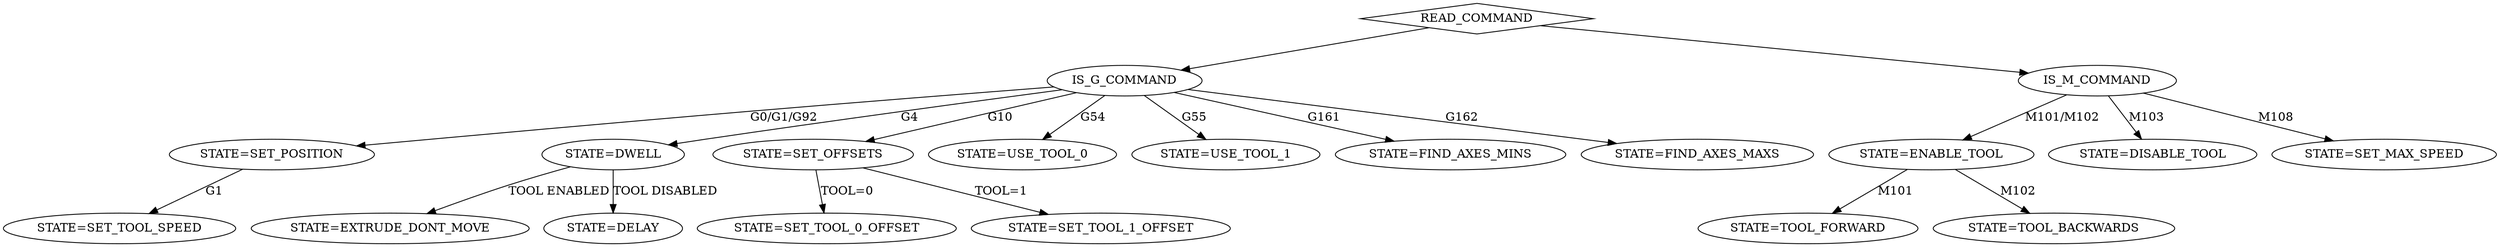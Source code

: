 // vim:ai:et:fenc=utf-8:ff=unix:sw=4:ts=4:

digraph
{
  rankdir=TB;

  "READ_COMMAND" [shape=diamond];
  "READ_COMMAND" -> "IS_G_COMMAND";
  "IS_G_COMMAND" -> "STATE=SET_POSITION" [label="G0/G1/G92"];
  "STATE=SET_POSITION" -> "STATE=SET_TOOL_SPEED" [label="G1"];
  "IS_G_COMMAND" -> "STATE=DWELL" [label="G4"];
  "STATE=DWELL" -> "STATE=EXTRUDE_DONT_MOVE" [label="TOOL ENABLED"];
  "STATE=DWELL" -> "STATE=DELAY" [label="TOOL DISABLED"];
  "IS_G_COMMAND" -> "STATE=SET_OFFSETS"  [label="G10"];
  "STATE=SET_OFFSETS" -> "STATE=SET_TOOL_0_OFFSET" [label="TOOL=0"];
  "STATE=SET_OFFSETS" -> "STATE=SET_TOOL_1_OFFSET" [label="TOOL=1"];
  "IS_G_COMMAND" -> "STATE=USE_TOOL_0" [label="G54"];
  "IS_G_COMMAND" -> "STATE=USE_TOOL_1" [label="G55"];
  "IS_G_COMMAND" -> "STATE=FIND_AXES_MINS" [label="G161"];
  "IS_G_COMMAND" -> "STATE=FIND_AXES_MAXS" [label="G162"];

  "READ_COMMAND" -> "IS_M_COMMAND";
  "IS_M_COMMAND" -> "STATE=ENABLE_TOOL" [label="M101/M102"]
  "STATE=ENABLE_TOOL" -> "STATE=TOOL_FORWARD" [label="M101"]
  "STATE=ENABLE_TOOL" -> "STATE=TOOL_BACKWARDS" [label="M102"]
  "IS_M_COMMAND" -> "STATE=DISABLE_TOOL" [label="M103"]
  "IS_M_COMMAND" -> "STATE=SET_MAX_SPEED" [label="M108"]
 }



